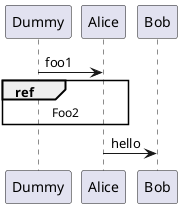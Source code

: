 {
  "sha1": "sk1uhchcoymc7p2t0sldiaiba7hnpw5",
  "insertion": {
    "when": "2024-06-04T17:28:45.171Z",
    "user": "plantuml@gmail.com"
  }
}
@startuml
Dummy -> Alice : foo1
ref over Alice, Dummy : Foo2

Alice -> Bob : hello

@enduml
